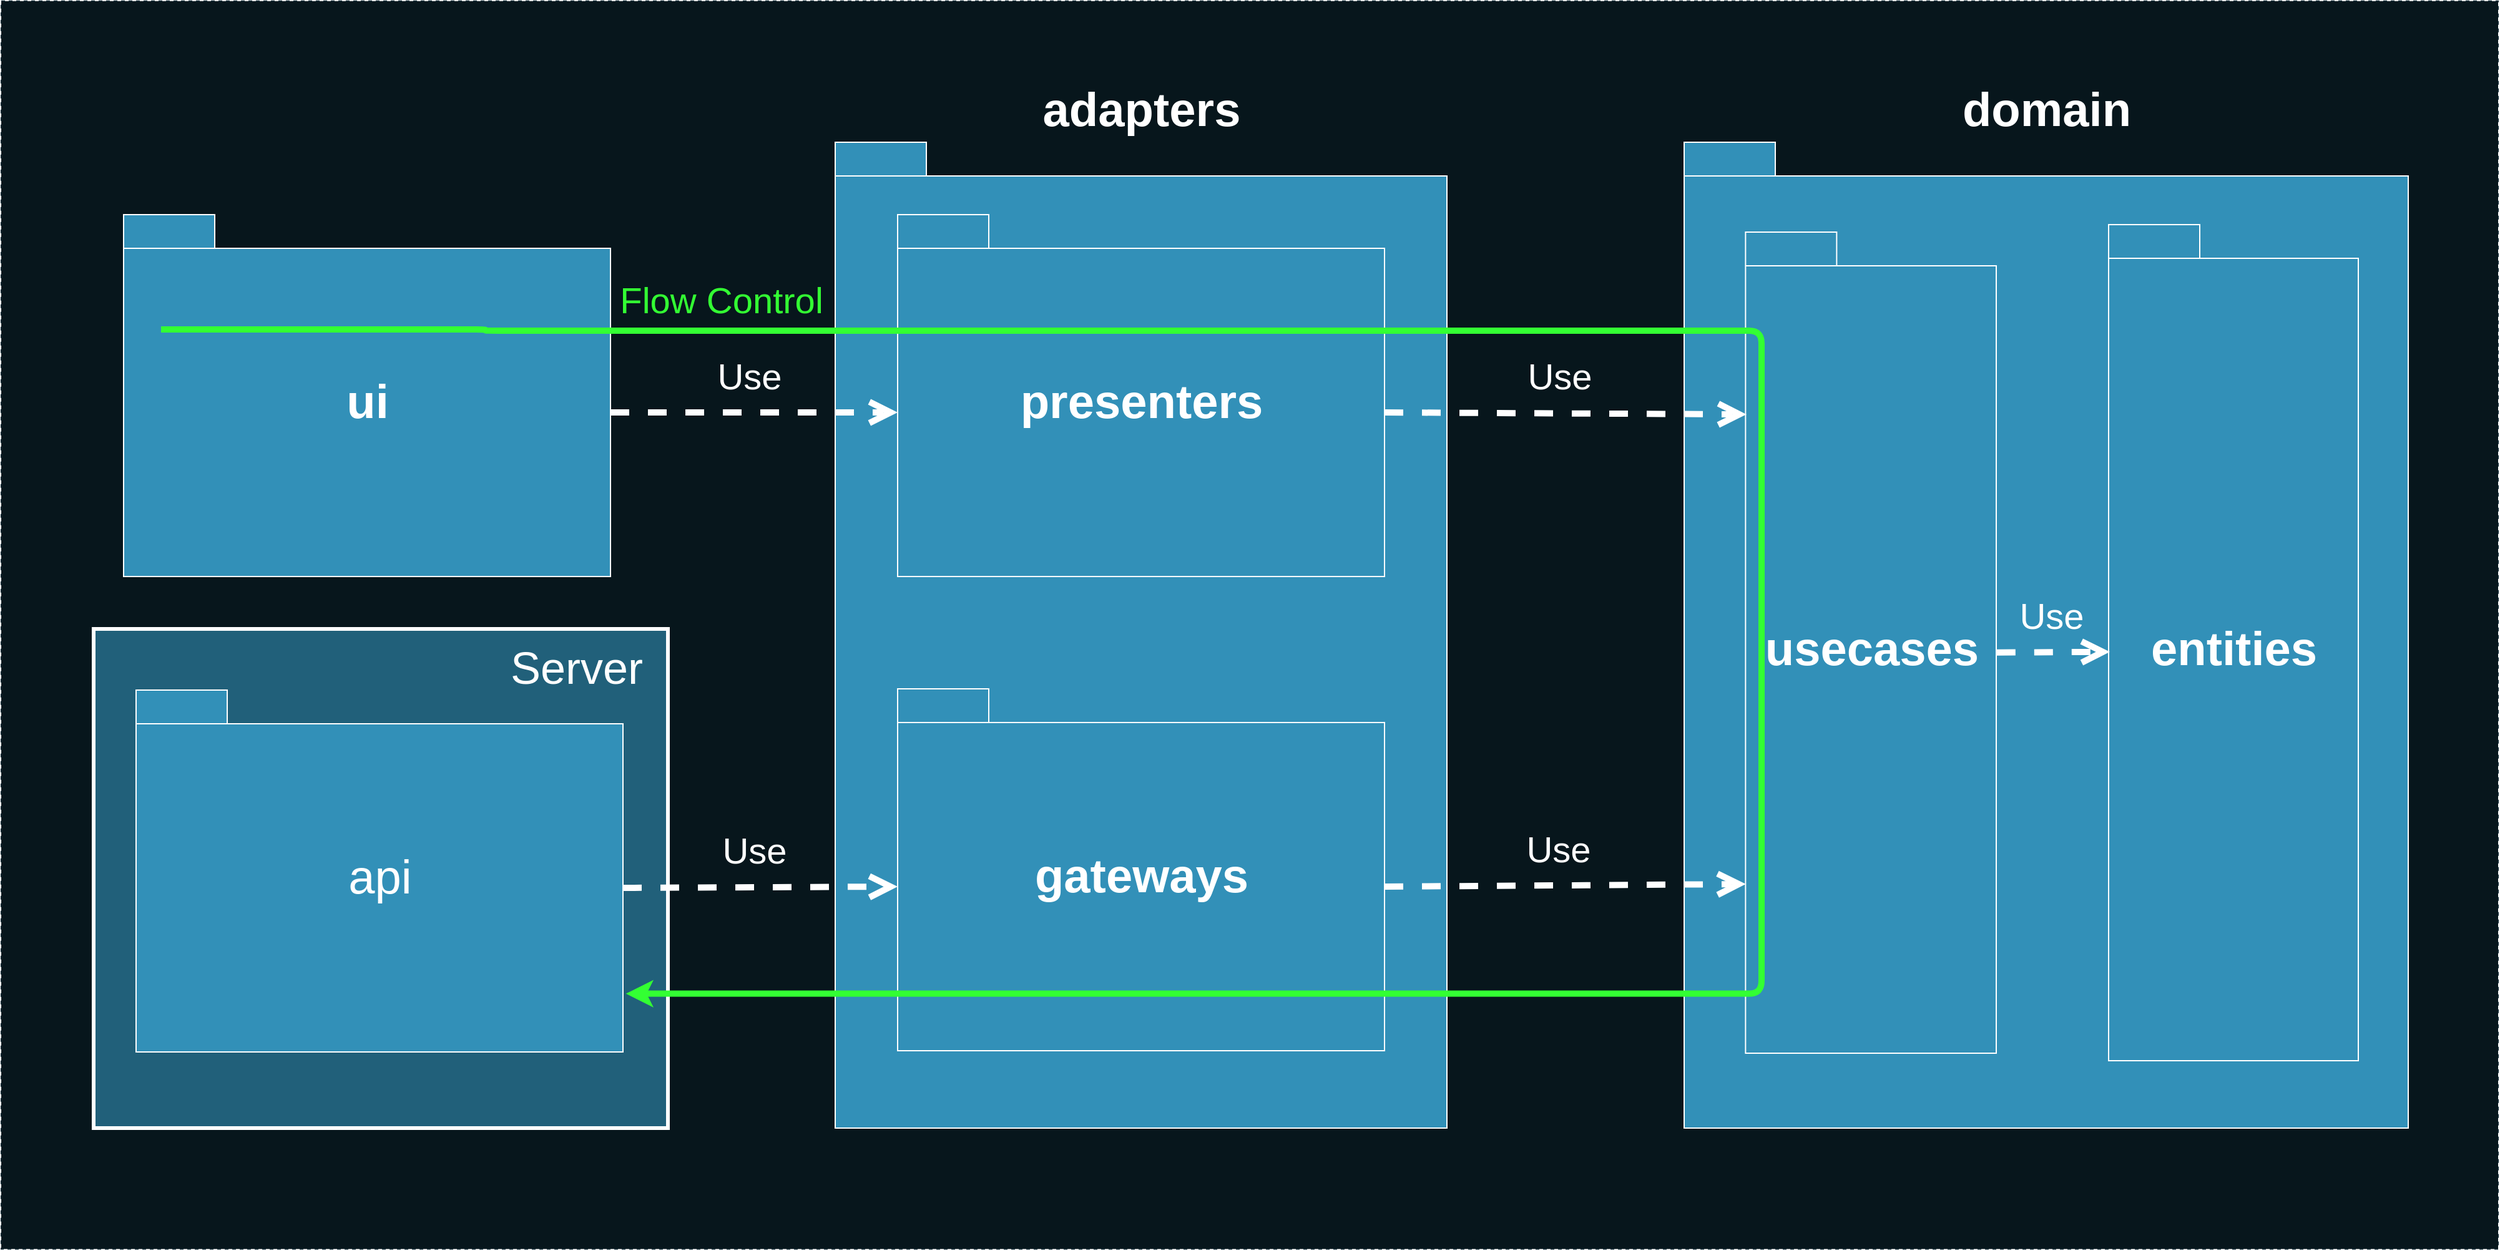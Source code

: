 <mxfile version="13.0.3" type="device"><diagram name="Page-1" id="b5b7bab2-c9e2-2cf4-8b2a-24fd1a2a6d21"><mxGraphModel dx="4512" dy="2343" grid="1" gridSize="10" guides="1" tooltips="1" connect="1" arrows="1" fold="1" page="1" pageScale="1" pageWidth="827" pageHeight="1169" background="#ffffff" math="0" shadow="0"><root><mxCell id="0"/><mxCell id="1" parent="0"/><mxCell id="crDRbli0xWPwZ9U8P9Jx-28" value="" style="rounded=0;whiteSpace=wrap;html=1;fillColor=#07161C;fontSize=30;fontColor=#FFFFFF;strokeColor=#0C242E;dashed=1;" parent="1" vertex="1"><mxGeometry x="-2440" y="-503.12" width="2000" height="1000" as="geometry"/></mxCell><mxCell id="8zyGy8VB9TQblWdyx7Q0-1" value="&lt;font color=&quot;#ffffff&quot; style=&quot;font-size: 38px&quot;&gt;ui&lt;/font&gt;" style="shape=folder;fontStyle=1;spacingTop=10;tabWidth=73;tabHeight=27;tabPosition=left;html=1;strokeColor=#FFFFFF;fillColor=#3290B8;" parent="1" vertex="1"><mxGeometry x="-2342" y="-332" width="390" height="290" as="geometry"/></mxCell><mxCell id="8zyGy8VB9TQblWdyx7Q0-6" value="" style="group" parent="1" vertex="1" connectable="0"><mxGeometry x="-1772" y="-390" width="490" height="790" as="geometry"/></mxCell><mxCell id="8zyGy8VB9TQblWdyx7Q0-3" value="&lt;font color=&quot;#ffffff&quot; style=&quot;font-size: 38px&quot;&gt;adapters&lt;/font&gt;" style="shape=folder;fontStyle=1;spacingTop=10;tabWidth=73;tabHeight=27;tabPosition=left;html=1;strokeColor=#FFFFFF;fillColor=#3290B8;labelPosition=center;verticalLabelPosition=top;align=center;verticalAlign=bottom;" parent="8zyGy8VB9TQblWdyx7Q0-6" vertex="1"><mxGeometry width="490" height="790" as="geometry"/></mxCell><mxCell id="8zyGy8VB9TQblWdyx7Q0-4" value="&lt;font color=&quot;#ffffff&quot; style=&quot;font-size: 38px&quot;&gt;presenters&lt;/font&gt;" style="shape=folder;fontStyle=1;spacingTop=10;tabWidth=73;tabHeight=27;tabPosition=left;html=1;strokeColor=#FFFFFF;fillColor=#3290B8;" parent="8zyGy8VB9TQblWdyx7Q0-6" vertex="1"><mxGeometry x="50" y="58" width="390" height="290" as="geometry"/></mxCell><mxCell id="8zyGy8VB9TQblWdyx7Q0-5" value="&lt;font color=&quot;#ffffff&quot; style=&quot;font-size: 38px&quot;&gt;gateways&lt;/font&gt;" style="shape=folder;fontStyle=1;spacingTop=10;tabWidth=73;tabHeight=27;tabPosition=left;html=1;strokeColor=#FFFFFF;fillColor=#3290B8;" parent="8zyGy8VB9TQblWdyx7Q0-6" vertex="1"><mxGeometry x="50" y="438" width="390" height="290" as="geometry"/></mxCell><mxCell id="8zyGy8VB9TQblWdyx7Q0-7" value="" style="group" parent="1" vertex="1" connectable="0"><mxGeometry x="-1092" y="-390" width="580" height="790" as="geometry"/></mxCell><mxCell id="8zyGy8VB9TQblWdyx7Q0-8" value="&lt;font color=&quot;#ffffff&quot; style=&quot;font-size: 38px&quot;&gt;domain&lt;/font&gt;" style="shape=folder;fontStyle=1;spacingTop=10;tabWidth=73;tabHeight=27;tabPosition=left;html=1;strokeColor=#FFFFFF;fillColor=#3290B8;labelPosition=center;verticalLabelPosition=top;align=center;verticalAlign=bottom;" parent="8zyGy8VB9TQblWdyx7Q0-7" vertex="1"><mxGeometry width="580" height="790" as="geometry"/></mxCell><mxCell id="8zyGy8VB9TQblWdyx7Q0-9" value="&lt;font color=&quot;#ffffff&quot; style=&quot;font-size: 38px&quot;&gt;entities&lt;/font&gt;" style="shape=folder;fontStyle=1;spacingTop=10;tabWidth=73;tabHeight=27;tabPosition=left;html=1;strokeColor=#FFFFFF;fillColor=#3290B8;" parent="8zyGy8VB9TQblWdyx7Q0-7" vertex="1"><mxGeometry x="340" y="66" width="200" height="670" as="geometry"/></mxCell><mxCell id="8zyGy8VB9TQblWdyx7Q0-10" value="&lt;font color=&quot;#ffffff&quot; style=&quot;font-size: 38px&quot;&gt;usecases&lt;/font&gt;" style="shape=folder;fontStyle=1;spacingTop=10;tabWidth=73;tabHeight=27;tabPosition=left;html=1;strokeColor=#FFFFFF;fillColor=#3290B8;" parent="8zyGy8VB9TQblWdyx7Q0-7" vertex="1"><mxGeometry x="49.18" y="72" width="200.82" height="658" as="geometry"/></mxCell><mxCell id="Kx-3dKK-hotvrWgz_kEH-5" value="Use" style="endArrow=open;endSize=12;dashed=1;html=1;strokeColor=#FFFFFF;strokeWidth=5;fontSize=29;fontColor=#FFFFFF;labelBackgroundColor=none;exitX=1.002;exitY=0.512;exitDx=0;exitDy=0;exitPerimeter=0;entryX=0.005;entryY=0.511;entryDx=0;entryDy=0;entryPerimeter=0;" parent="8zyGy8VB9TQblWdyx7Q0-7" source="8zyGy8VB9TQblWdyx7Q0-10" target="8zyGy8VB9TQblWdyx7Q0-9" edge="1"><mxGeometry x="-0.039" y="29" width="160" relative="1" as="geometry"><mxPoint x="-230.0" y="606.5" as="sourcePoint"/><mxPoint x="59.381" y="604.452" as="targetPoint"/><mxPoint as="offset"/></mxGeometry></mxCell><mxCell id="Kx-3dKK-hotvrWgz_kEH-1" value="Use" style="endArrow=open;endSize=12;dashed=1;html=1;strokeColor=#FFFFFF;strokeWidth=5;fontSize=29;fontColor=#FFFFFF;entryX=0;entryY=0;entryDx=0;entryDy=158.5;entryPerimeter=0;exitX=0;exitY=0;exitDx=390;exitDy=158.5;exitPerimeter=0;labelBackgroundColor=none;" parent="1" source="8zyGy8VB9TQblWdyx7Q0-1" target="8zyGy8VB9TQblWdyx7Q0-4" edge="1"><mxGeometry x="-0.039" y="29" width="160" relative="1" as="geometry"><mxPoint x="-2202" y="30" as="sourcePoint"/><mxPoint x="-2042" y="30" as="targetPoint"/><mxPoint as="offset"/></mxGeometry></mxCell><mxCell id="Kx-3dKK-hotvrWgz_kEH-3" value="Use" style="endArrow=open;endSize=12;dashed=1;html=1;strokeColor=#FFFFFF;strokeWidth=5;fontSize=29;fontColor=#FFFFFF;entryX=0.004;entryY=0.222;entryDx=0;entryDy=0;entryPerimeter=0;exitX=0;exitY=0;exitDx=390;exitDy=158.5;exitPerimeter=0;labelBackgroundColor=none;" parent="1" source="8zyGy8VB9TQblWdyx7Q0-4" target="8zyGy8VB9TQblWdyx7Q0-10" edge="1"><mxGeometry x="-0.039" y="29" width="160" relative="1" as="geometry"><mxPoint x="-1932" y="-153.5" as="sourcePoint"/><mxPoint x="-1702" y="-153.5" as="targetPoint"/><mxPoint as="offset"/></mxGeometry></mxCell><mxCell id="Kx-3dKK-hotvrWgz_kEH-4" value="Use" style="endArrow=open;endSize=12;dashed=1;html=1;strokeColor=#FFFFFF;strokeWidth=5;fontSize=29;fontColor=#FFFFFF;entryX=0.001;entryY=0.794;entryDx=0;entryDy=0;entryPerimeter=0;exitX=0;exitY=0;exitDx=390;exitDy=158.5;exitPerimeter=0;labelBackgroundColor=none;" parent="1" source="8zyGy8VB9TQblWdyx7Q0-5" target="8zyGy8VB9TQblWdyx7Q0-10" edge="1"><mxGeometry x="-0.039" y="29" width="160" relative="1" as="geometry"><mxPoint x="-1322.0" y="-163.5" as="sourcePoint"/><mxPoint x="-1032.017" y="-161.924" as="targetPoint"/><mxPoint as="offset"/></mxGeometry></mxCell><mxCell id="Kx-3dKK-hotvrWgz_kEH-7" value="Flow Control" style="text;html=1;strokeColor=none;fillColor=none;align=center;verticalAlign=middle;whiteSpace=wrap;rounded=0;fontSize=29;fontColor=#33FF33;" parent="1" vertex="1"><mxGeometry x="-1948" y="-273" width="170" height="20" as="geometry"/></mxCell><mxCell id="XsK16Ht93K7RPc4nESck-1" value="" style="group" parent="1" vertex="1" connectable="0"><mxGeometry x="-2366" width="460" height="400" as="geometry"/></mxCell><mxCell id="XsK16Ht93K7RPc4nESck-2" value="" style="rounded=0;whiteSpace=wrap;html=1;strokeColor=#FFFFFF;strokeWidth=3;fillColor=#21607A;fontSize=23;fontColor=#FFFFFF;" parent="XsK16Ht93K7RPc4nESck-1" vertex="1"><mxGeometry width="460" height="400" as="geometry"/></mxCell><mxCell id="XsK16Ht93K7RPc4nESck-3" value="&lt;font color=&quot;#ffffff&quot; style=&quot;font-size: 38px ; font-weight: normal&quot;&gt;api&lt;/font&gt;" style="shape=folder;fontStyle=1;spacingTop=10;tabWidth=73;tabHeight=27;tabPosition=left;html=1;strokeColor=#FFFFFF;fillColor=#3290B8;" parent="XsK16Ht93K7RPc4nESck-1" vertex="1"><mxGeometry x="34" y="49" width="390" height="290" as="geometry"/></mxCell><mxCell id="XsK16Ht93K7RPc4nESck-4" value="Server" style="text;html=1;strokeColor=none;fillColor=none;align=center;verticalAlign=middle;whiteSpace=wrap;rounded=0;fontSize=36;fontColor=#FFFFFF;fontStyle=0" parent="XsK16Ht93K7RPc4nESck-1" vertex="1"><mxGeometry x="327" y="21" width="120" height="20" as="geometry"/></mxCell><mxCell id="Kx-3dKK-hotvrWgz_kEH-6" value="" style="edgeStyle=segmentEdgeStyle;endArrow=classic;html=1;labelBackgroundColor=none;strokeColor=#33FF33;strokeWidth=5;fontSize=29;fontColor=#FFFFFF;entryX=1.006;entryY=0.839;entryDx=0;entryDy=0;entryPerimeter=0;" parent="1" target="XsK16Ht93K7RPc4nESck-3" edge="1"><mxGeometry width="50" height="50" relative="1" as="geometry"><mxPoint x="-2312" y="-240" as="sourcePoint"/><mxPoint x="-1927" y="270" as="targetPoint"/><Array as="points"><mxPoint x="-2052" y="-240"/><mxPoint x="-1030" y="-239"/><mxPoint x="-1030" y="292"/></Array></mxGeometry></mxCell><mxCell id="Kx-3dKK-hotvrWgz_kEH-2" value="Use" style="endArrow=open;endSize=12;dashed=1;html=1;strokeColor=#FFFFFF;strokeWidth=5;fontSize=29;fontColor=#FFFFFF;entryX=0;entryY=0;entryDx=0;entryDy=158.5;entryPerimeter=0;exitX=0;exitY=0;exitDx=390;exitDy=158.5;labelBackgroundColor=none;exitPerimeter=0;" parent="1" source="XsK16Ht93K7RPc4nESck-3" target="8zyGy8VB9TQblWdyx7Q0-5" edge="1"><mxGeometry x="-0.039" y="29" width="160" relative="1" as="geometry"><mxPoint x="-1952" y="207.5" as="sourcePoint"/><mxPoint x="-1712" y="-163.5" as="targetPoint"/><mxPoint as="offset"/></mxGeometry></mxCell></root></mxGraphModel></diagram></mxfile>